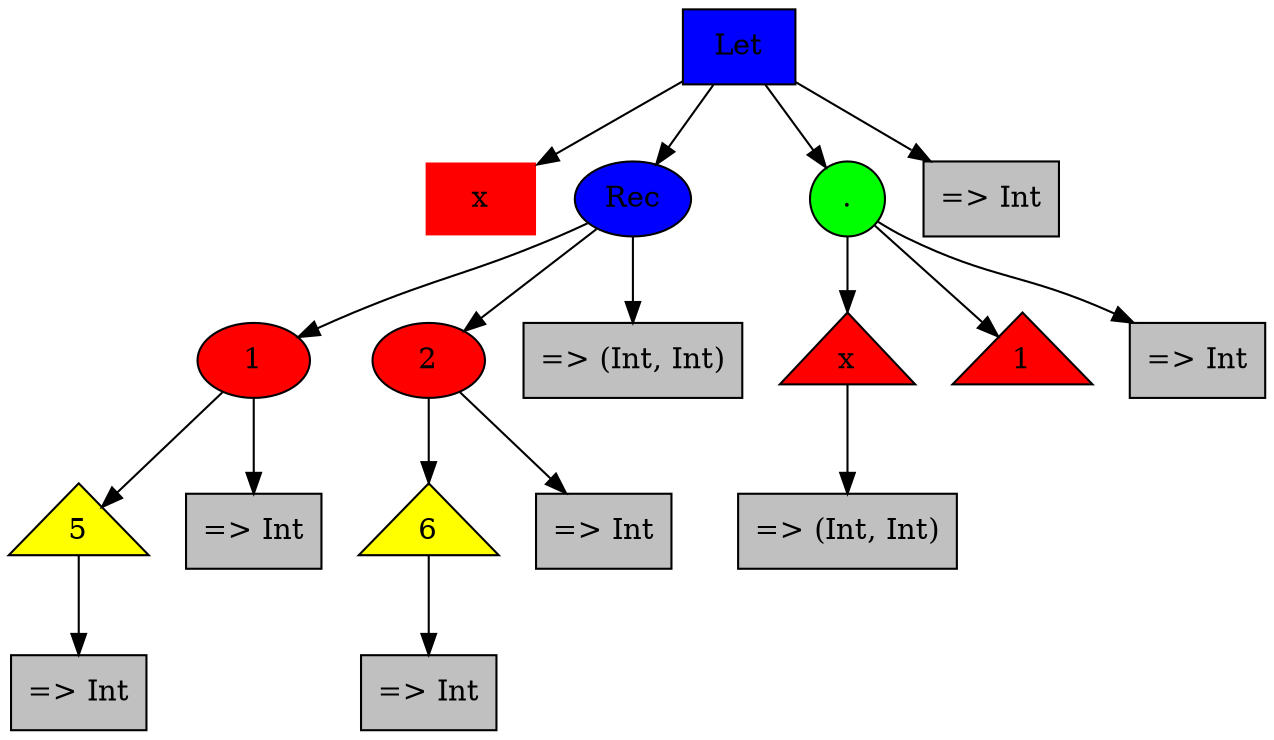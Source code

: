digraph g {
ordering=out;n0[label="Let",fillcolor=blue,style=filled,shape=record];
n1[label=" =\> Int",fillcolor=gray,style=filled,shape=record];
n2[label="x",fillcolor=red,style=filled,shape=record,color=white];
n3[label="Rec",fillcolor=blue,style=filled,shape=ellipse];
n4[label=" =\> (Int, Int)",fillcolor=gray,style=filled,shape=record];
n5[label="1",fillcolor=red,style=filled,shape=ellipse];
n6[label=" =\> Int",fillcolor=gray,style=filled,shape=record];
n7[label="5",fillcolor=yellow,style=filled,shape=triangle];
n8[label=" =\> Int",fillcolor=gray,style=filled,shape=record];
n9[label="2",fillcolor=red,style=filled,shape=ellipse];
n10[label=" =\> Int",fillcolor=gray,style=filled,shape=record];
n11[label="6",fillcolor=yellow,style=filled,shape=triangle];
n12[label=" =\> Int",fillcolor=gray,style=filled,shape=record];
n13[label=".",fillcolor=green,style=filled,shape=circle];
n14[label="1",fillcolor=red,style=filled,shape=triangle];
n15[label=" =\> Int",fillcolor=gray,style=filled,shape=record];
n16[label="x",fillcolor=red,style=filled,shape=triangle];
n17[label=" =\> (Int, Int)",fillcolor=gray,style=filled,shape=record];
n7 -> n8;
n5 -> n7;
n5 -> n6;
n11 -> n12;
n9 -> n11;
n9 -> n10;
n3 -> n5;
n3 -> n9;
n3 -> n4;
n16 -> n17;
n13 -> n16;
n13 -> n14;
n13 -> n15;
n0 -> n2;
n0 -> n3;
n0 -> n13;
n0 -> n1;
}